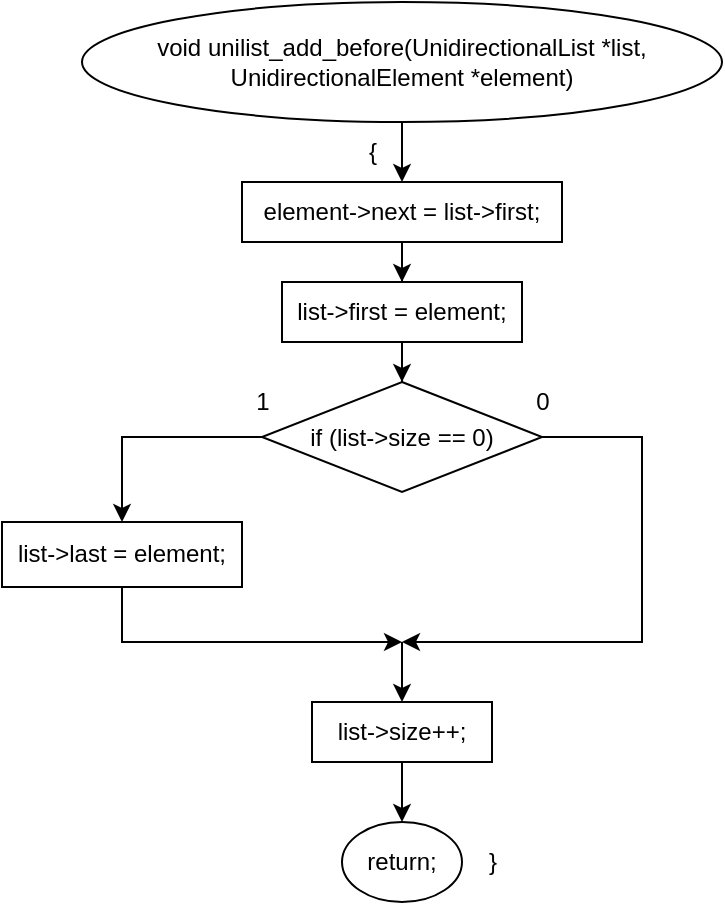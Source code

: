 <mxfile version="20.8.16" type="device"><diagram name="Страница 1" id="2VqxF8Ehu44MsSmbLjj7"><mxGraphModel dx="1036" dy="614" grid="1" gridSize="10" guides="1" tooltips="1" connect="1" arrows="1" fold="1" page="1" pageScale="1" pageWidth="827" pageHeight="1169" math="0" shadow="0"><root><mxCell id="0"/><mxCell id="1" parent="0"/><mxCell id="BuJTjhHm7KgnXdx_2OE0-3" value="" style="edgeStyle=orthogonalEdgeStyle;rounded=0;orthogonalLoop=1;jettySize=auto;html=1;" edge="1" parent="1" source="BuJTjhHm7KgnXdx_2OE0-1" target="BuJTjhHm7KgnXdx_2OE0-2"><mxGeometry relative="1" as="geometry"/></mxCell><mxCell id="BuJTjhHm7KgnXdx_2OE0-1" value="void unilist_add_before(UnidirectionalList *list, UnidirectionalElement *element)" style="ellipse;whiteSpace=wrap;html=1;" vertex="1" parent="1"><mxGeometry x="240" y="20" width="320" height="60" as="geometry"/></mxCell><mxCell id="BuJTjhHm7KgnXdx_2OE0-5" value="" style="edgeStyle=orthogonalEdgeStyle;rounded=0;orthogonalLoop=1;jettySize=auto;html=1;" edge="1" parent="1" source="BuJTjhHm7KgnXdx_2OE0-2" target="BuJTjhHm7KgnXdx_2OE0-4"><mxGeometry relative="1" as="geometry"/></mxCell><mxCell id="BuJTjhHm7KgnXdx_2OE0-2" value="element-&amp;gt;next = list-&amp;gt;first;" style="whiteSpace=wrap;html=1;" vertex="1" parent="1"><mxGeometry x="320" y="110" width="160" height="30" as="geometry"/></mxCell><mxCell id="BuJTjhHm7KgnXdx_2OE0-9" value="" style="edgeStyle=orthogonalEdgeStyle;rounded=0;orthogonalLoop=1;jettySize=auto;html=1;" edge="1" parent="1" source="BuJTjhHm7KgnXdx_2OE0-4" target="BuJTjhHm7KgnXdx_2OE0-8"><mxGeometry relative="1" as="geometry"/></mxCell><mxCell id="BuJTjhHm7KgnXdx_2OE0-4" value="list-&amp;gt;first = element;" style="whiteSpace=wrap;html=1;" vertex="1" parent="1"><mxGeometry x="340" y="160" width="120" height="30" as="geometry"/></mxCell><mxCell id="BuJTjhHm7KgnXdx_2OE0-6" value="{" style="text;html=1;align=center;verticalAlign=middle;resizable=0;points=[];autosize=1;strokeColor=none;fillColor=none;" vertex="1" parent="1"><mxGeometry x="370" y="80" width="30" height="30" as="geometry"/></mxCell><mxCell id="BuJTjhHm7KgnXdx_2OE0-11" value="" style="edgeStyle=orthogonalEdgeStyle;rounded=0;orthogonalLoop=1;jettySize=auto;html=1;" edge="1" parent="1" source="BuJTjhHm7KgnXdx_2OE0-8" target="BuJTjhHm7KgnXdx_2OE0-10"><mxGeometry relative="1" as="geometry"/></mxCell><mxCell id="BuJTjhHm7KgnXdx_2OE0-14" style="edgeStyle=orthogonalEdgeStyle;rounded=0;orthogonalLoop=1;jettySize=auto;html=1;" edge="1" parent="1" source="BuJTjhHm7KgnXdx_2OE0-8"><mxGeometry relative="1" as="geometry"><mxPoint x="400" y="340" as="targetPoint"/><Array as="points"><mxPoint x="520" y="238"/><mxPoint x="520" y="340"/></Array></mxGeometry></mxCell><mxCell id="BuJTjhHm7KgnXdx_2OE0-8" value="if (list-&amp;gt;size == 0)" style="rhombus;whiteSpace=wrap;html=1;" vertex="1" parent="1"><mxGeometry x="330" y="210" width="140" height="55" as="geometry"/></mxCell><mxCell id="BuJTjhHm7KgnXdx_2OE0-13" style="edgeStyle=orthogonalEdgeStyle;rounded=0;orthogonalLoop=1;jettySize=auto;html=1;" edge="1" parent="1" source="BuJTjhHm7KgnXdx_2OE0-10"><mxGeometry relative="1" as="geometry"><mxPoint x="400" y="340" as="targetPoint"/><Array as="points"><mxPoint x="260" y="340"/></Array></mxGeometry></mxCell><mxCell id="BuJTjhHm7KgnXdx_2OE0-10" value="list-&amp;gt;last = element;" style="whiteSpace=wrap;html=1;" vertex="1" parent="1"><mxGeometry x="200" y="280" width="120" height="32.5" as="geometry"/></mxCell><mxCell id="BuJTjhHm7KgnXdx_2OE0-19" value="" style="edgeStyle=orthogonalEdgeStyle;rounded=0;orthogonalLoop=1;jettySize=auto;html=1;" edge="1" parent="1" source="BuJTjhHm7KgnXdx_2OE0-12" target="BuJTjhHm7KgnXdx_2OE0-18"><mxGeometry relative="1" as="geometry"/></mxCell><mxCell id="BuJTjhHm7KgnXdx_2OE0-12" value="list-&amp;gt;size++;" style="whiteSpace=wrap;html=1;" vertex="1" parent="1"><mxGeometry x="355" y="370" width="90" height="30" as="geometry"/></mxCell><mxCell id="BuJTjhHm7KgnXdx_2OE0-15" value="0" style="text;html=1;align=center;verticalAlign=middle;resizable=0;points=[];autosize=1;strokeColor=none;fillColor=none;" vertex="1" parent="1"><mxGeometry x="455" y="205" width="30" height="30" as="geometry"/></mxCell><mxCell id="BuJTjhHm7KgnXdx_2OE0-16" value="1" style="text;html=1;align=center;verticalAlign=middle;resizable=0;points=[];autosize=1;strokeColor=none;fillColor=none;" vertex="1" parent="1"><mxGeometry x="315" y="205" width="30" height="30" as="geometry"/></mxCell><mxCell id="BuJTjhHm7KgnXdx_2OE0-17" value="" style="endArrow=classic;html=1;rounded=0;entryX=0.5;entryY=0;entryDx=0;entryDy=0;" edge="1" parent="1" target="BuJTjhHm7KgnXdx_2OE0-12"><mxGeometry width="50" height="50" relative="1" as="geometry"><mxPoint x="400" y="340" as="sourcePoint"/><mxPoint x="440" y="290" as="targetPoint"/></mxGeometry></mxCell><mxCell id="BuJTjhHm7KgnXdx_2OE0-18" value="return;" style="ellipse;whiteSpace=wrap;html=1;" vertex="1" parent="1"><mxGeometry x="370" y="430" width="60" height="40" as="geometry"/></mxCell><mxCell id="BuJTjhHm7KgnXdx_2OE0-20" value="}" style="text;html=1;align=center;verticalAlign=middle;resizable=0;points=[];autosize=1;strokeColor=none;fillColor=none;" vertex="1" parent="1"><mxGeometry x="430" y="435" width="30" height="30" as="geometry"/></mxCell></root></mxGraphModel></diagram></mxfile>